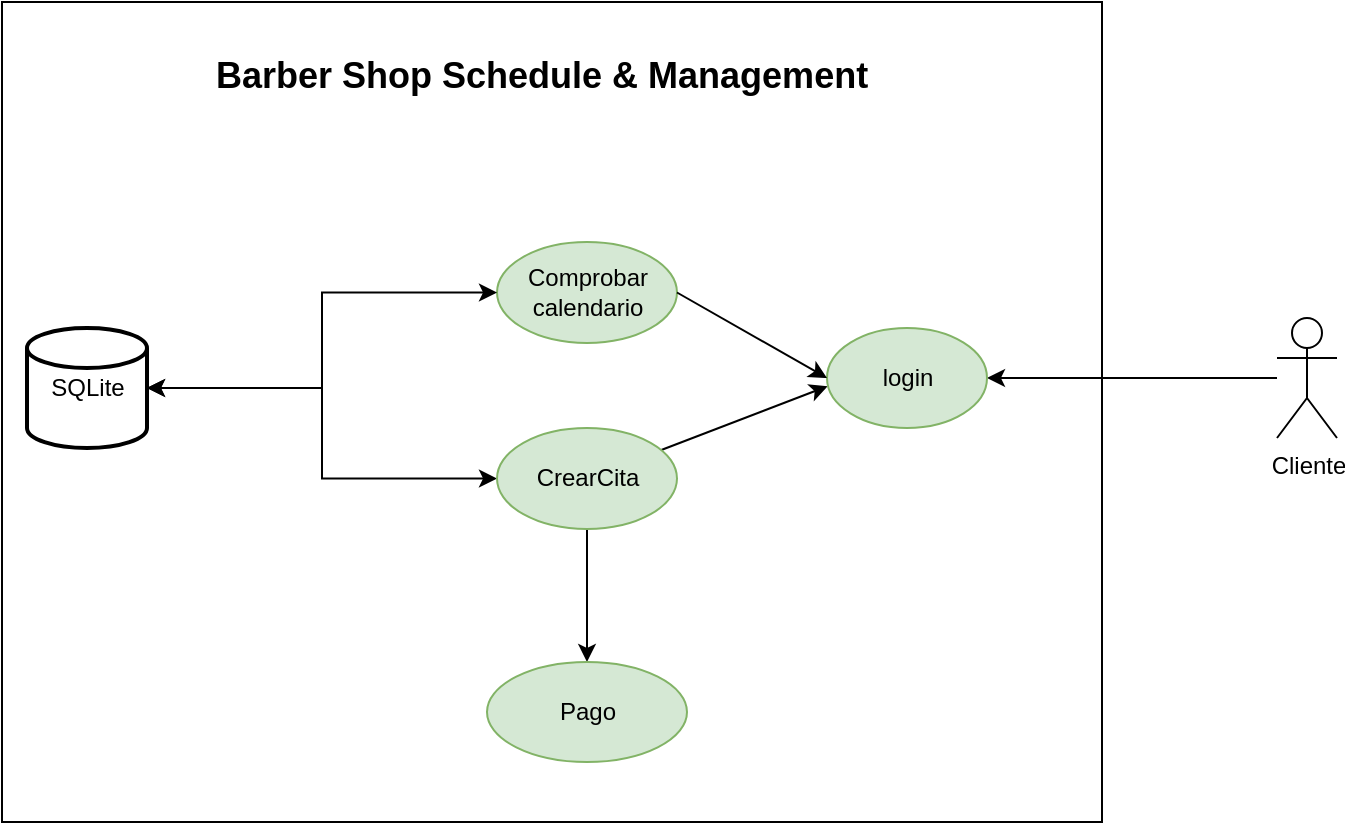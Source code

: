 <mxfile version="21.0.4" type="github">
  <diagram name="Página-1" id="jJNeEDrr8gDwhbXfziv4">
    <mxGraphModel dx="1434" dy="664" grid="1" gridSize="10" guides="1" tooltips="1" connect="1" arrows="1" fold="1" page="1" pageScale="1" pageWidth="827" pageHeight="1169" math="0" shadow="0">
      <root>
        <mxCell id="0" />
        <mxCell id="1" parent="0" />
        <mxCell id="7-lYlSjcwmW1SoGfIWag-29" value="" style="rounded=0;whiteSpace=wrap;html=1;fillColor=default;" vertex="1" parent="1">
          <mxGeometry x="90" y="170" width="550" height="410" as="geometry" />
        </mxCell>
        <mxCell id="7-lYlSjcwmW1SoGfIWag-1" value="SQLite" style="strokeWidth=2;html=1;shape=mxgraph.flowchart.database;whiteSpace=wrap;" vertex="1" parent="1">
          <mxGeometry x="102.5" y="333" width="60" height="60" as="geometry" />
        </mxCell>
        <mxCell id="7-lYlSjcwmW1SoGfIWag-13" value="" style="edgeStyle=orthogonalEdgeStyle;rounded=0;orthogonalLoop=1;jettySize=auto;html=1;entryX=1;entryY=0.5;entryDx=0;entryDy=0;entryPerimeter=0;exitX=0;exitY=0.5;exitDx=0;exitDy=0;startArrow=classic;startFill=1;" edge="1" parent="1" source="7-lYlSjcwmW1SoGfIWag-17" target="7-lYlSjcwmW1SoGfIWag-1">
          <mxGeometry relative="1" as="geometry">
            <mxPoint x="92.5" y="369.5" as="sourcePoint" />
            <mxPoint x="92.5" y="419" as="targetPoint" />
          </mxGeometry>
        </mxCell>
        <mxCell id="7-lYlSjcwmW1SoGfIWag-5" value="&lt;h1 style=&quot;font-size: 23px;&quot; dir=&quot;auto&quot;&gt;&lt;font style=&quot;font-size: 23px;&quot;&gt;&lt;font style=&quot;font-size: 22px;&quot;&gt;&lt;font style=&quot;font-size: 21px;&quot;&gt;&lt;font style=&quot;font-size: 20px;&quot;&gt;&lt;font style=&quot;font-size: 19px;&quot;&gt;&lt;font style=&quot;font-size: 18px;&quot;&gt;Barber Shop Schedule &amp;amp; Management&lt;/font&gt;&lt;/font&gt;&lt;/font&gt;&lt;/font&gt;&lt;/font&gt;&lt;/font&gt;&lt;/h1&gt;" style="text;whiteSpace=wrap;html=1;" vertex="1" parent="1">
          <mxGeometry x="195" y="170" width="340" height="53" as="geometry" />
        </mxCell>
        <mxCell id="7-lYlSjcwmW1SoGfIWag-10" value="" style="edgeStyle=orthogonalEdgeStyle;rounded=0;orthogonalLoop=1;jettySize=auto;html=1;entryX=1;entryY=0.5;entryDx=0;entryDy=0;" edge="1" parent="1" source="7-lYlSjcwmW1SoGfIWag-6" target="7-lYlSjcwmW1SoGfIWag-16">
          <mxGeometry relative="1" as="geometry">
            <mxPoint x="628.5" y="410" as="targetPoint" />
          </mxGeometry>
        </mxCell>
        <mxCell id="7-lYlSjcwmW1SoGfIWag-6" value="Cliente" style="shape=umlActor;verticalLabelPosition=bottom;verticalAlign=top;html=1;outlineConnect=0;" vertex="1" parent="1">
          <mxGeometry x="727.5" y="328" width="30" height="60" as="geometry" />
        </mxCell>
        <mxCell id="7-lYlSjcwmW1SoGfIWag-18" value="" style="rounded=0;orthogonalLoop=1;jettySize=auto;html=1;endArrow=none;endFill=0;startArrow=classic;startFill=1;exitX=0.004;exitY=0.582;exitDx=0;exitDy=0;exitPerimeter=0;" edge="1" parent="1" source="7-lYlSjcwmW1SoGfIWag-16" target="7-lYlSjcwmW1SoGfIWag-17">
          <mxGeometry relative="1" as="geometry" />
        </mxCell>
        <mxCell id="7-lYlSjcwmW1SoGfIWag-16" value="login" style="ellipse;whiteSpace=wrap;html=1;fillColor=#d5e8d4;strokeColor=#82b366;" vertex="1" parent="1">
          <mxGeometry x="502.5" y="333" width="80" height="50" as="geometry" />
        </mxCell>
        <mxCell id="7-lYlSjcwmW1SoGfIWag-22" value="" style="edgeStyle=orthogonalEdgeStyle;rounded=0;orthogonalLoop=1;jettySize=auto;html=1;" edge="1" parent="1" source="7-lYlSjcwmW1SoGfIWag-17" target="7-lYlSjcwmW1SoGfIWag-21">
          <mxGeometry relative="1" as="geometry" />
        </mxCell>
        <mxCell id="7-lYlSjcwmW1SoGfIWag-17" value="CrearCita" style="ellipse;whiteSpace=wrap;html=1;fillColor=#d5e8d4;strokeColor=#82b366;" vertex="1" parent="1">
          <mxGeometry x="337.5" y="383" width="90" height="50.5" as="geometry" />
        </mxCell>
        <mxCell id="7-lYlSjcwmW1SoGfIWag-21" value="Pago" style="ellipse;whiteSpace=wrap;html=1;fillColor=#d5e8d4;strokeColor=#82b366;" vertex="1" parent="1">
          <mxGeometry x="332.5" y="500" width="100" height="50" as="geometry" />
        </mxCell>
        <mxCell id="7-lYlSjcwmW1SoGfIWag-23" value="&lt;div&gt;Comprobar&lt;/div&gt;&lt;div&gt;calendario&lt;br&gt;&lt;/div&gt;" style="ellipse;whiteSpace=wrap;html=1;fillColor=#d5e8d4;strokeColor=#82b366;" vertex="1" parent="1">
          <mxGeometry x="337.5" y="290" width="90" height="50.5" as="geometry" />
        </mxCell>
        <mxCell id="7-lYlSjcwmW1SoGfIWag-25" value="" style="rounded=0;orthogonalLoop=1;jettySize=auto;html=1;endArrow=none;endFill=0;startArrow=classic;startFill=1;exitX=0;exitY=0.5;exitDx=0;exitDy=0;entryX=1;entryY=0.5;entryDx=0;entryDy=0;" edge="1" parent="1" source="7-lYlSjcwmW1SoGfIWag-16" target="7-lYlSjcwmW1SoGfIWag-23">
          <mxGeometry relative="1" as="geometry">
            <mxPoint x="516.5" y="379" as="sourcePoint" />
            <mxPoint x="431.5" y="406" as="targetPoint" />
          </mxGeometry>
        </mxCell>
        <mxCell id="7-lYlSjcwmW1SoGfIWag-27" value="" style="edgeStyle=orthogonalEdgeStyle;rounded=0;orthogonalLoop=1;jettySize=auto;html=1;entryX=1;entryY=0.5;entryDx=0;entryDy=0;entryPerimeter=0;exitX=0;exitY=0.5;exitDx=0;exitDy=0;startArrow=classic;startFill=1;" edge="1" parent="1" source="7-lYlSjcwmW1SoGfIWag-23" target="7-lYlSjcwmW1SoGfIWag-1">
          <mxGeometry relative="1" as="geometry">
            <mxPoint x="347.5" y="418" as="sourcePoint" />
            <mxPoint x="42.5" y="380" as="targetPoint" />
          </mxGeometry>
        </mxCell>
      </root>
    </mxGraphModel>
  </diagram>
</mxfile>
